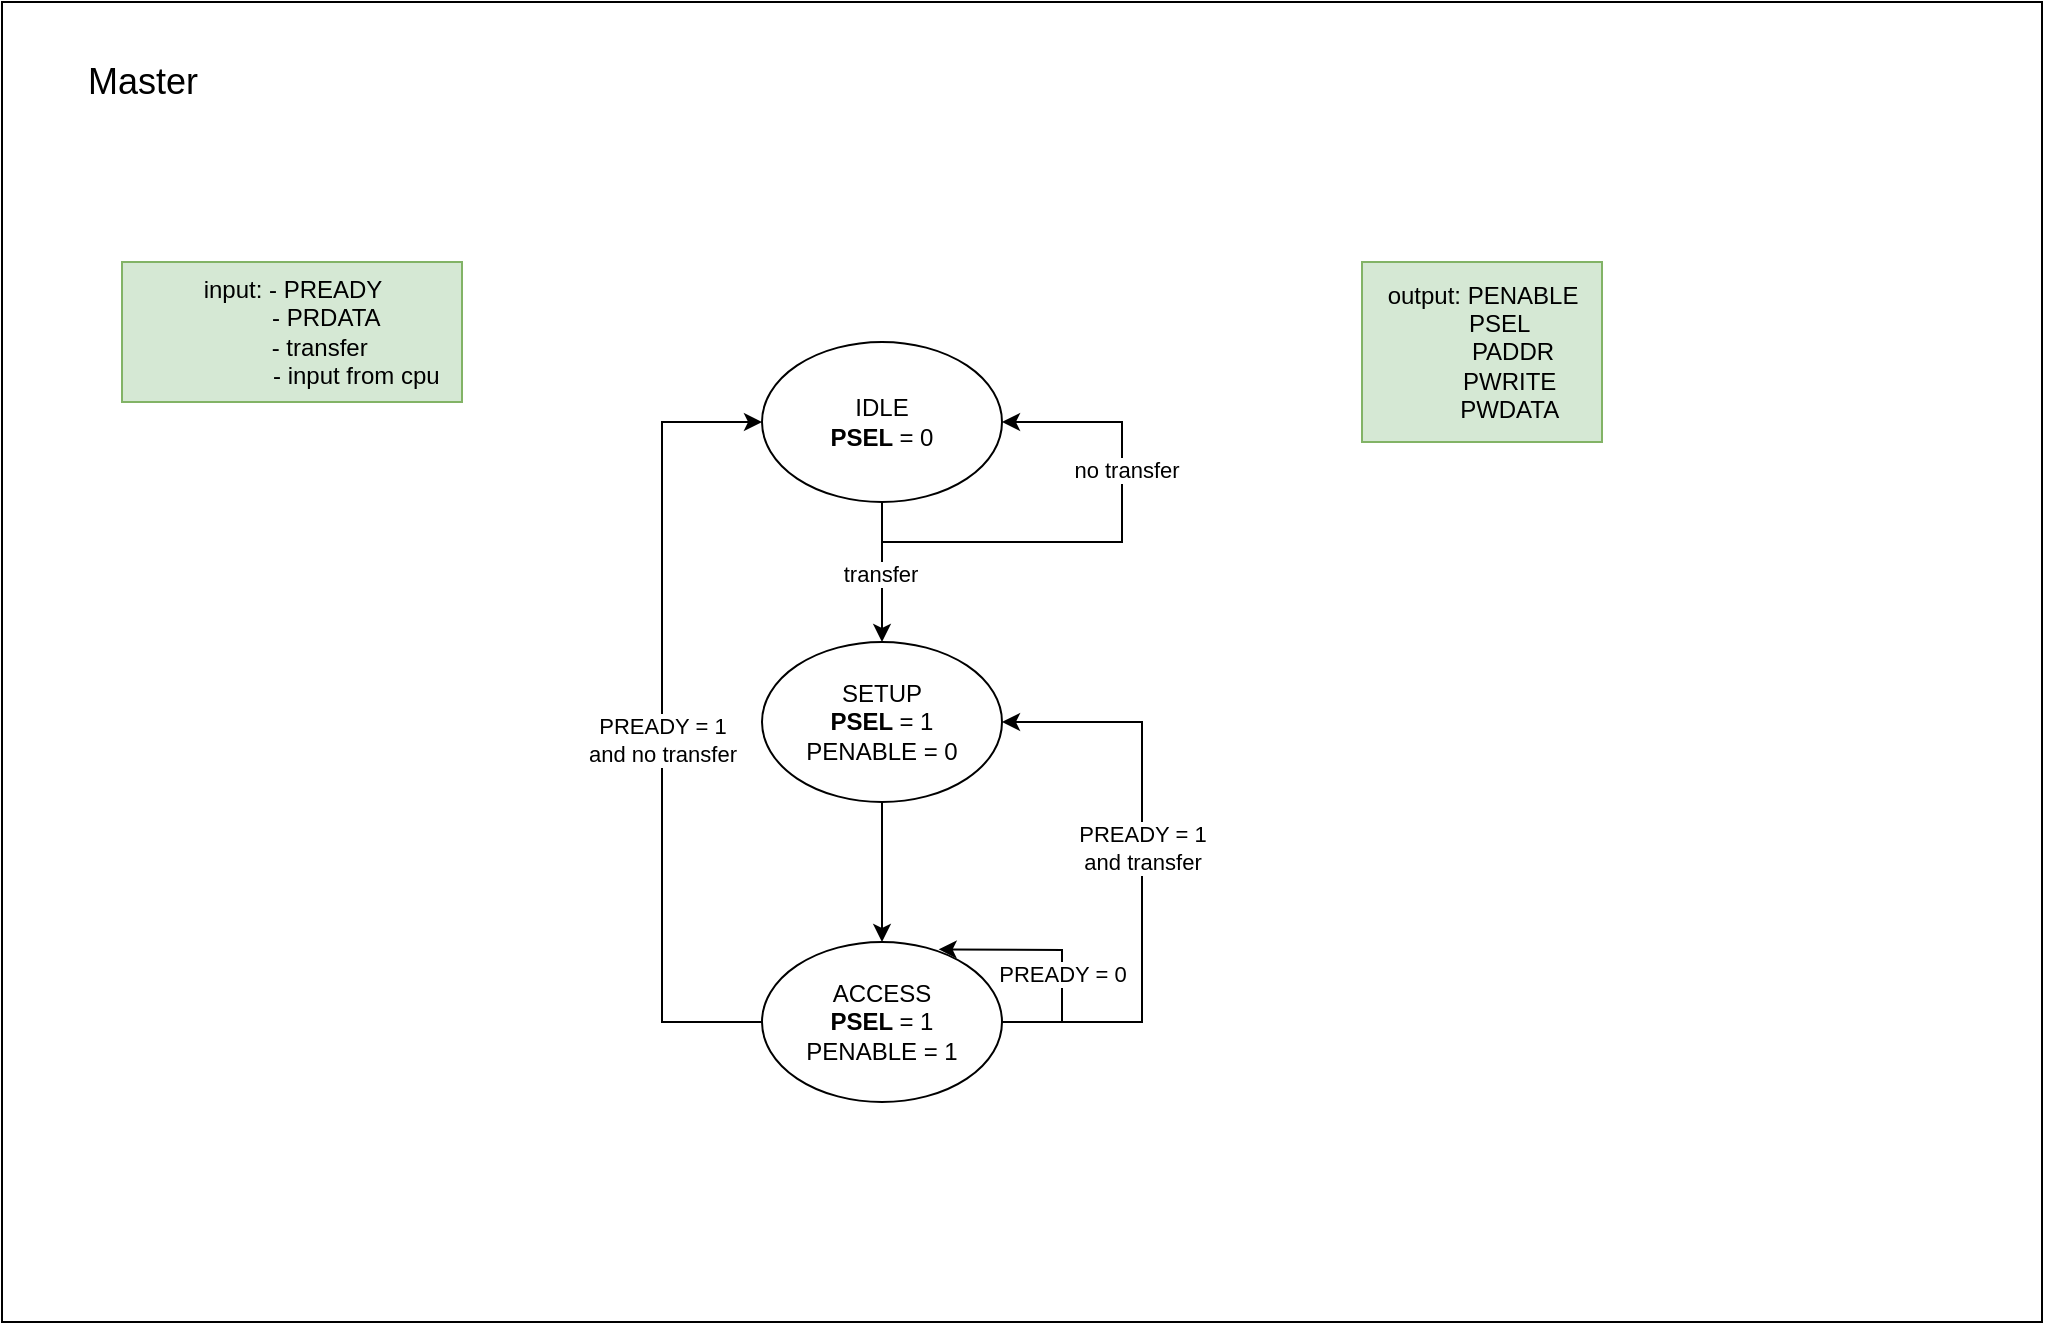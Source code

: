 <mxfile version="22.1.18" type="device">
  <diagram name="Page-1" id="3MYWWQlIpQQtGE3z0re1">
    <mxGraphModel dx="2045" dy="1803" grid="1" gridSize="10" guides="1" tooltips="1" connect="1" arrows="1" fold="1" page="1" pageScale="1" pageWidth="850" pageHeight="1100" math="0" shadow="0">
      <root>
        <mxCell id="0" />
        <mxCell id="1" parent="0" />
        <mxCell id="s8FBlLvCqD2ncgTgmfm9-26" value="" style="group" vertex="1" connectable="0" parent="1">
          <mxGeometry x="-170" y="-430" width="1020" height="660" as="geometry" />
        </mxCell>
        <mxCell id="s8FBlLvCqD2ncgTgmfm9-5" value="" style="group" vertex="1" connectable="0" parent="s8FBlLvCqD2ncgTgmfm9-26">
          <mxGeometry width="1020" height="660" as="geometry" />
        </mxCell>
        <mxCell id="s8FBlLvCqD2ncgTgmfm9-3" value="" style="rounded=0;whiteSpace=wrap;html=1;" vertex="1" parent="s8FBlLvCqD2ncgTgmfm9-5">
          <mxGeometry y="-10" width="1020" height="660" as="geometry" />
        </mxCell>
        <mxCell id="s8FBlLvCqD2ncgTgmfm9-4" value="&lt;font style=&quot;font-size: 18px;&quot;&gt;Master&lt;/font&gt;" style="text;html=1;align=center;verticalAlign=middle;resizable=0;points=[];autosize=1;strokeColor=none;fillColor=none;" vertex="1" parent="s8FBlLvCqD2ncgTgmfm9-5">
          <mxGeometry x="30" y="10" width="80" height="40" as="geometry" />
        </mxCell>
        <mxCell id="s8FBlLvCqD2ncgTgmfm9-6" value="input: - PREADY&lt;br&gt;&lt;span style=&quot;white-space: pre;&quot;&gt;&#x9;&lt;/span&gt;&amp;nbsp; &amp;nbsp;- PRDATA&amp;nbsp;&lt;br&gt;&lt;span style=&quot;white-space: pre;&quot;&gt;&#x9;&lt;/span&gt;- transfer&lt;br&gt;&lt;span style=&quot;white-space: pre;&quot;&gt;&#x9;&lt;/span&gt;&amp;nbsp; &amp;nbsp; &amp;nbsp; &amp;nbsp; &amp;nbsp; &amp;nbsp;- input from cpu" style="text;html=1;align=center;verticalAlign=middle;resizable=0;points=[];autosize=1;strokeColor=#82b366;fillColor=#d5e8d4;" vertex="1" parent="s8FBlLvCqD2ncgTgmfm9-5">
          <mxGeometry x="60" y="120" width="170" height="70" as="geometry" />
        </mxCell>
        <mxCell id="s8FBlLvCqD2ncgTgmfm9-7" value="output: PENABLE&lt;br&gt;&amp;nbsp; &amp;nbsp; &amp;nbsp;PSEL&lt;br&gt;&amp;nbsp; &amp;nbsp; &amp;nbsp; &amp;nbsp; &amp;nbsp;PADDR&lt;br&gt;&amp;nbsp; &amp;nbsp;&amp;nbsp;&lt;span style=&quot;white-space: pre;&quot;&gt;&#x9;&lt;/span&gt;PWRITE&lt;br&gt;&lt;span style=&quot;white-space: pre;&quot;&gt;&#x9;&lt;/span&gt;PWDATA" style="text;html=1;align=center;verticalAlign=middle;resizable=0;points=[];autosize=1;strokeColor=#82b366;fillColor=#d5e8d4;" vertex="1" parent="s8FBlLvCqD2ncgTgmfm9-5">
          <mxGeometry x="680" y="120" width="120" height="90" as="geometry" />
        </mxCell>
        <mxCell id="s8FBlLvCqD2ncgTgmfm9-11" style="edgeStyle=orthogonalEdgeStyle;rounded=0;orthogonalLoop=1;jettySize=auto;html=1;entryX=0.5;entryY=0;entryDx=0;entryDy=0;" edge="1" parent="s8FBlLvCqD2ncgTgmfm9-5" source="s8FBlLvCqD2ncgTgmfm9-8" target="s8FBlLvCqD2ncgTgmfm9-9">
          <mxGeometry relative="1" as="geometry" />
        </mxCell>
        <mxCell id="s8FBlLvCqD2ncgTgmfm9-13" value="transfer" style="edgeLabel;html=1;align=center;verticalAlign=middle;resizable=0;points=[];" vertex="1" connectable="0" parent="s8FBlLvCqD2ncgTgmfm9-11">
          <mxGeometry x="0.029" y="-1" relative="1" as="geometry">
            <mxPoint as="offset" />
          </mxGeometry>
        </mxCell>
        <mxCell id="s8FBlLvCqD2ncgTgmfm9-8" value="IDLE&lt;br&gt;&lt;b&gt;PSEL &lt;/b&gt;= 0" style="ellipse;whiteSpace=wrap;html=1;" vertex="1" parent="s8FBlLvCqD2ncgTgmfm9-5">
          <mxGeometry x="380" y="160" width="120" height="80" as="geometry" />
        </mxCell>
        <mxCell id="s8FBlLvCqD2ncgTgmfm9-12" style="edgeStyle=orthogonalEdgeStyle;rounded=0;orthogonalLoop=1;jettySize=auto;html=1;entryX=0.5;entryY=0;entryDx=0;entryDy=0;" edge="1" parent="s8FBlLvCqD2ncgTgmfm9-5" source="s8FBlLvCqD2ncgTgmfm9-9" target="s8FBlLvCqD2ncgTgmfm9-10">
          <mxGeometry relative="1" as="geometry" />
        </mxCell>
        <mxCell id="s8FBlLvCqD2ncgTgmfm9-9" value="SETUP&lt;br&gt;&lt;b&gt;PSEL &lt;/b&gt;= 1&lt;br&gt;PENABLE = 0" style="ellipse;whiteSpace=wrap;html=1;" vertex="1" parent="s8FBlLvCqD2ncgTgmfm9-5">
          <mxGeometry x="380" y="310" width="120" height="80" as="geometry" />
        </mxCell>
        <mxCell id="s8FBlLvCqD2ncgTgmfm9-18" style="edgeStyle=orthogonalEdgeStyle;rounded=0;orthogonalLoop=1;jettySize=auto;html=1;entryX=0;entryY=0.5;entryDx=0;entryDy=0;" edge="1" parent="s8FBlLvCqD2ncgTgmfm9-5" source="s8FBlLvCqD2ncgTgmfm9-10" target="s8FBlLvCqD2ncgTgmfm9-8">
          <mxGeometry relative="1" as="geometry">
            <Array as="points">
              <mxPoint x="330" y="500" />
              <mxPoint x="330" y="200" />
            </Array>
          </mxGeometry>
        </mxCell>
        <mxCell id="s8FBlLvCqD2ncgTgmfm9-19" value="PREADY = 1&lt;br&gt;and no transfer" style="edgeLabel;html=1;align=center;verticalAlign=middle;resizable=0;points=[];" vertex="1" connectable="0" parent="s8FBlLvCqD2ncgTgmfm9-18">
          <mxGeometry x="-0.045" relative="1" as="geometry">
            <mxPoint as="offset" />
          </mxGeometry>
        </mxCell>
        <mxCell id="s8FBlLvCqD2ncgTgmfm9-20" style="edgeStyle=orthogonalEdgeStyle;rounded=0;orthogonalLoop=1;jettySize=auto;html=1;entryX=1;entryY=0.5;entryDx=0;entryDy=0;" edge="1" parent="s8FBlLvCqD2ncgTgmfm9-5" source="s8FBlLvCqD2ncgTgmfm9-10" target="s8FBlLvCqD2ncgTgmfm9-9">
          <mxGeometry relative="1" as="geometry">
            <Array as="points">
              <mxPoint x="570" y="500" />
              <mxPoint x="570" y="350" />
            </Array>
          </mxGeometry>
        </mxCell>
        <mxCell id="s8FBlLvCqD2ncgTgmfm9-21" value="PREADY = 1&lt;br&gt;and transfer" style="edgeLabel;html=1;align=center;verticalAlign=middle;resizable=0;points=[];" vertex="1" connectable="0" parent="s8FBlLvCqD2ncgTgmfm9-20">
          <mxGeometry x="0.083" relative="1" as="geometry">
            <mxPoint as="offset" />
          </mxGeometry>
        </mxCell>
        <mxCell id="s8FBlLvCqD2ncgTgmfm9-10" value="ACCESS&lt;br&gt;&lt;b&gt;PSEL &lt;/b&gt;= 1&lt;br&gt;PENABLE = 1" style="ellipse;whiteSpace=wrap;html=1;" vertex="1" parent="s8FBlLvCqD2ncgTgmfm9-5">
          <mxGeometry x="380" y="460" width="120" height="80" as="geometry" />
        </mxCell>
        <mxCell id="s8FBlLvCqD2ncgTgmfm9-23" value="" style="endArrow=classic;html=1;rounded=0;entryX=0.736;entryY=0.046;entryDx=0;entryDy=0;entryPerimeter=0;" edge="1" parent="s8FBlLvCqD2ncgTgmfm9-5" target="s8FBlLvCqD2ncgTgmfm9-10">
          <mxGeometry width="50" height="50" relative="1" as="geometry">
            <mxPoint x="530" y="500" as="sourcePoint" />
            <mxPoint x="560" y="430" as="targetPoint" />
            <Array as="points">
              <mxPoint x="530" y="464" />
            </Array>
          </mxGeometry>
        </mxCell>
        <mxCell id="s8FBlLvCqD2ncgTgmfm9-25" value="PREADY = 0" style="edgeLabel;html=1;align=center;verticalAlign=middle;resizable=0;points=[];" vertex="1" connectable="0" parent="s8FBlLvCqD2ncgTgmfm9-23">
          <mxGeometry x="-0.512" relative="1" as="geometry">
            <mxPoint as="offset" />
          </mxGeometry>
        </mxCell>
        <mxCell id="s8FBlLvCqD2ncgTgmfm9-16" value="" style="endArrow=classic;html=1;rounded=0;entryX=1;entryY=0.5;entryDx=0;entryDy=0;" edge="1" parent="s8FBlLvCqD2ncgTgmfm9-26" target="s8FBlLvCqD2ncgTgmfm9-8">
          <mxGeometry width="50" height="50" relative="1" as="geometry">
            <mxPoint x="440" y="260" as="sourcePoint" />
            <mxPoint x="620" y="260" as="targetPoint" />
            <Array as="points">
              <mxPoint x="560" y="260" />
              <mxPoint x="560" y="200" />
            </Array>
          </mxGeometry>
        </mxCell>
        <mxCell id="s8FBlLvCqD2ncgTgmfm9-17" value="no transfer" style="edgeLabel;html=1;align=center;verticalAlign=middle;resizable=0;points=[];" vertex="1" connectable="0" parent="s8FBlLvCqD2ncgTgmfm9-16">
          <mxGeometry x="0.3" y="-2" relative="1" as="geometry">
            <mxPoint as="offset" />
          </mxGeometry>
        </mxCell>
      </root>
    </mxGraphModel>
  </diagram>
</mxfile>
